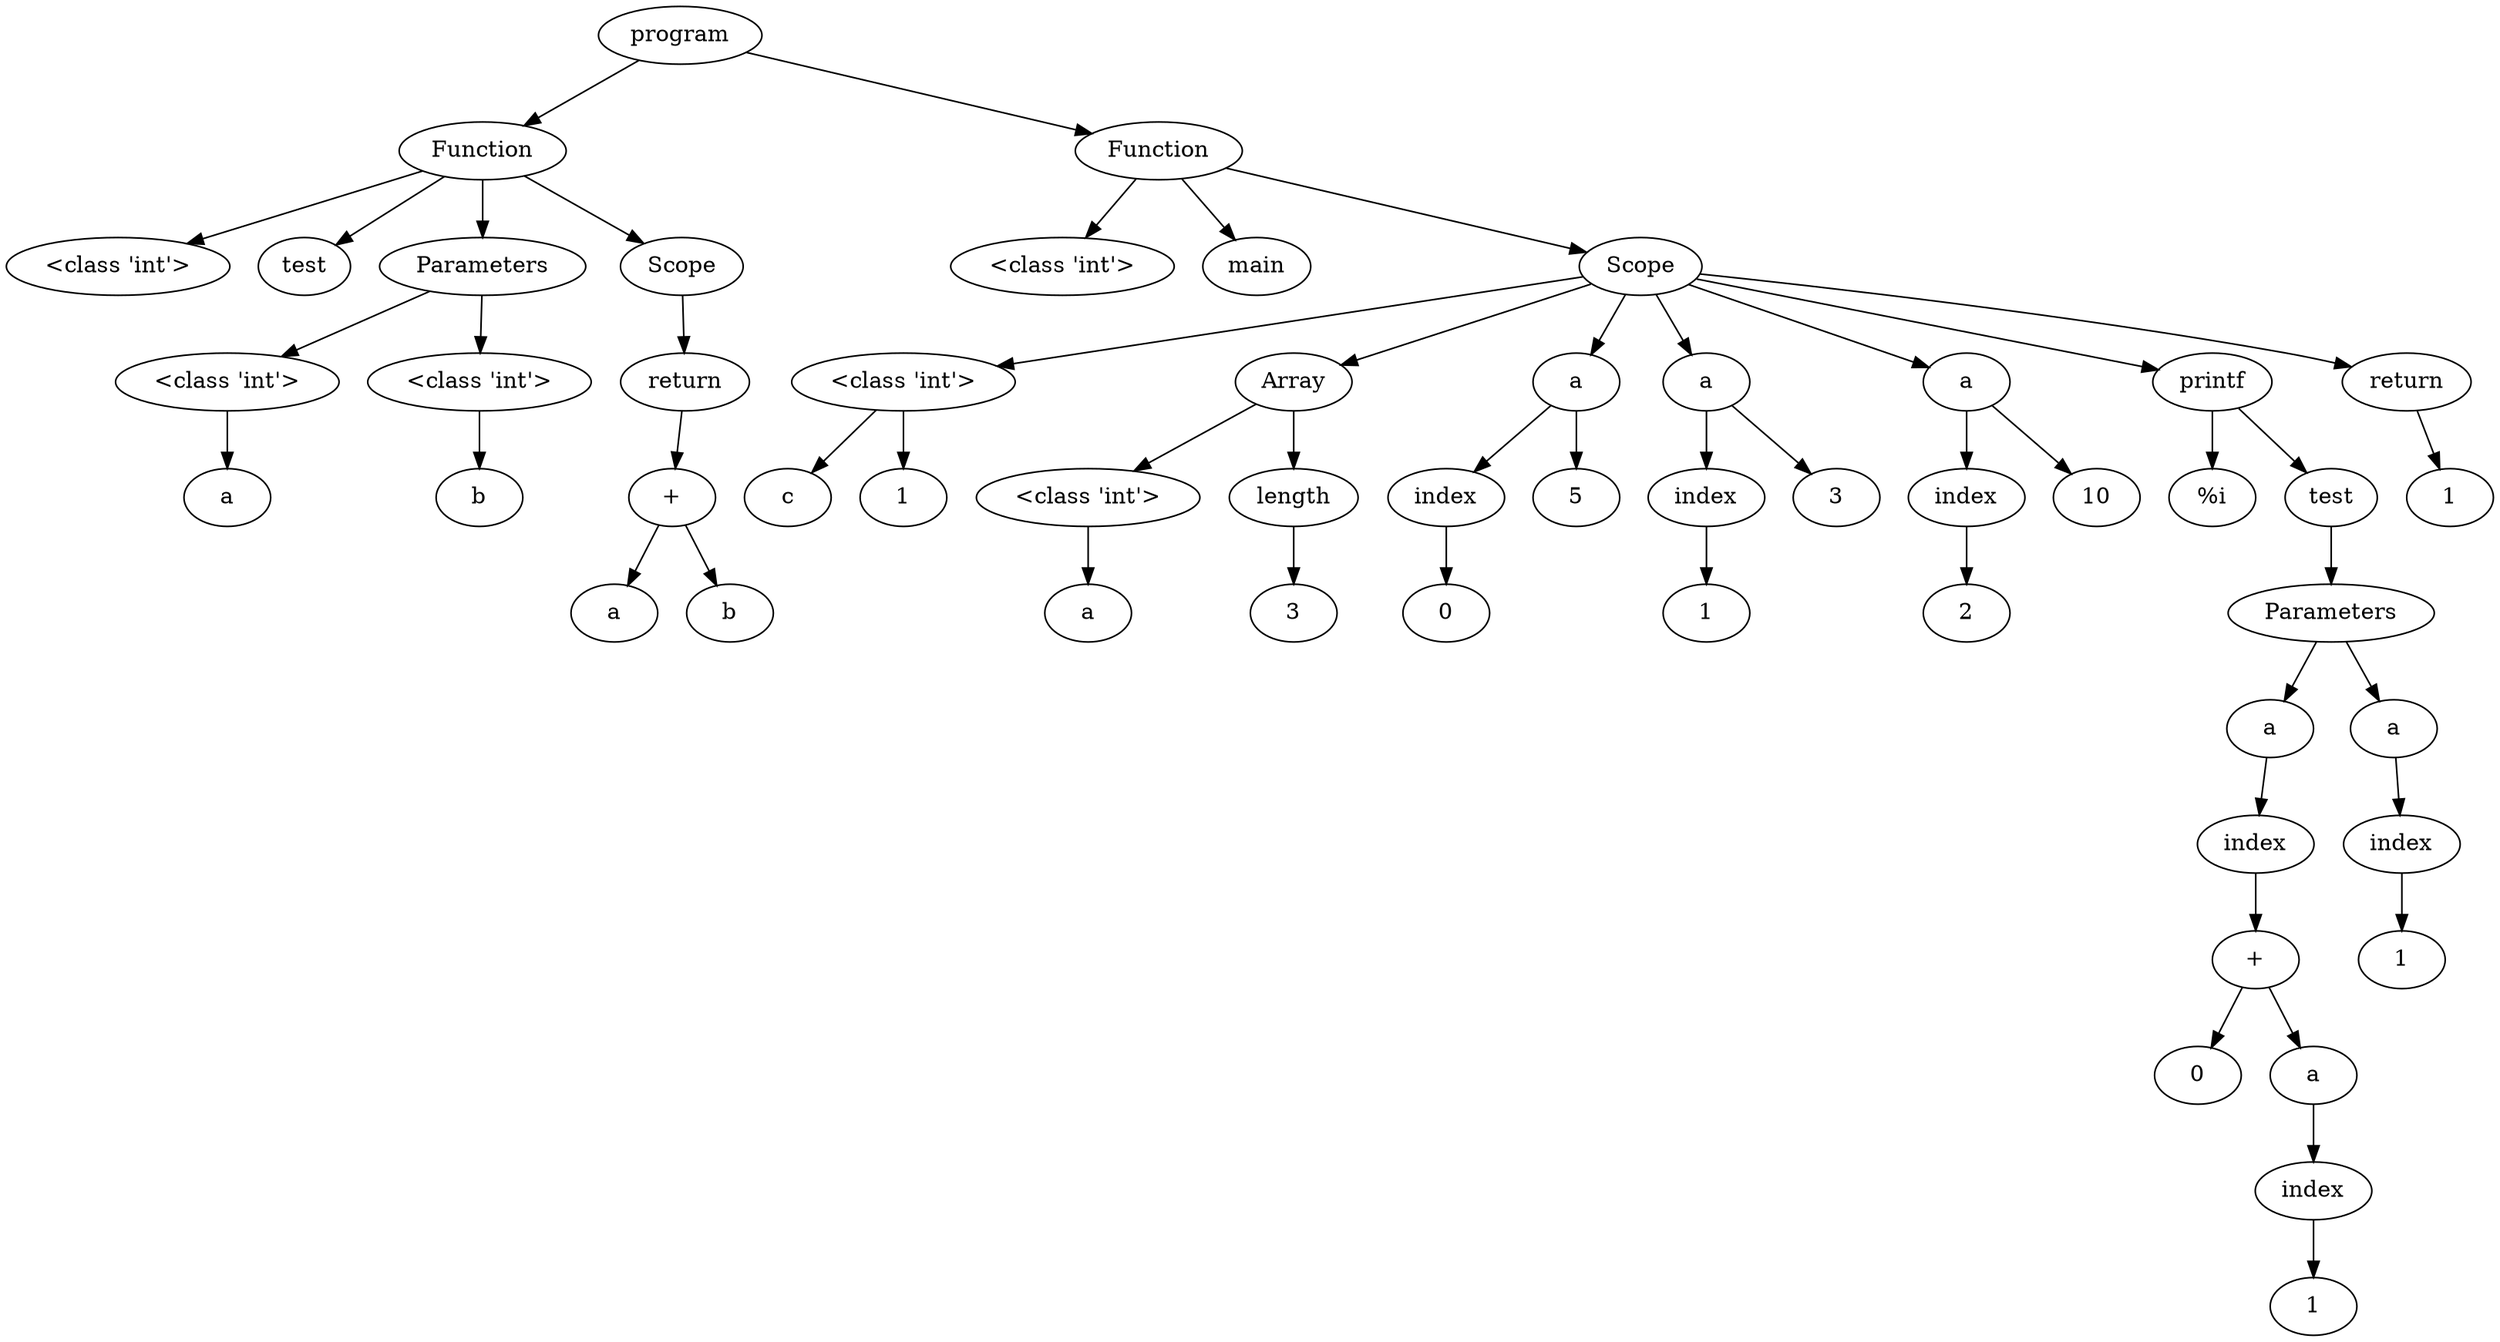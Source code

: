 digraph G { 
"<AST.AST object at 0x000001B7C41D74C0> (0)"[label="program"]
"<AST.ASTFunction object at 0x000001B7C41D7B50> (1)"[label="Function"]
"<AST.AST object at 0x000001B7C41D74C0> (0)"->"<AST.ASTFunction object at 0x000001B7C41D7B50> (1)"
"<AST.ASTFunction object at 0x000001B7C41D7B50> (1)"[label="Function"]
"<AST.ASTDataType object at 0x000001B7C41D7A30> (2)"[label="<class 'int'>"]
"<AST.ASTFunction object at 0x000001B7C41D7B50> (1)"->"<AST.ASTDataType object at 0x000001B7C41D7A30> (2)"
"<AST.ASTFunctionName object at 0x000001B7C41D70A0> (2)"[label="test"]
"<AST.ASTFunction object at 0x000001B7C41D7B50> (1)"->"<AST.ASTFunctionName object at 0x000001B7C41D70A0> (2)"
"<AST.ASTParameters object at 0x000001B7C41D7F40> (2)"[label="Parameters"]
"<AST.ASTFunction object at 0x000001B7C41D7B50> (1)"->"<AST.ASTParameters object at 0x000001B7C41D7F40> (2)"
"<AST.ASTParameters object at 0x000001B7C41D7F40> (2)"[label="Parameters"]
"<AST.ASTDataType object at 0x000001B7C41D73A0> (3)"[label="<class 'int'>"]
"<AST.ASTParameters object at 0x000001B7C41D7F40> (2)"->"<AST.ASTDataType object at 0x000001B7C41D73A0> (3)"
"<AST.ASTDataType object at 0x000001B7C41D73A0> (3)"[label="<class 'int'>"]
"<AST.ASTVariable object at 0x000001B7C41D72E0> (4)"[label="a"]
"<AST.ASTDataType object at 0x000001B7C41D73A0> (3)"->"<AST.ASTVariable object at 0x000001B7C41D72E0> (4)"
"<AST.ASTDataType object at 0x000001B7C41D7430> (3)"[label="<class 'int'>"]
"<AST.ASTParameters object at 0x000001B7C41D7F40> (2)"->"<AST.ASTDataType object at 0x000001B7C41D7430> (3)"
"<AST.ASTDataType object at 0x000001B7C41D7430> (3)"[label="<class 'int'>"]
"<AST.ASTVariable object at 0x000001B7C41D7910> (4)"[label="b"]
"<AST.ASTDataType object at 0x000001B7C41D7430> (3)"->"<AST.ASTVariable object at 0x000001B7C41D7910> (4)"
"<AST.ASTScope object at 0x000001B7C41D7160> (2)"[label="Scope"]
"<AST.ASTFunction object at 0x000001B7C41D7B50> (1)"->"<AST.ASTScope object at 0x000001B7C41D7160> (2)"
"<AST.ASTScope object at 0x000001B7C41D7160> (2)"[label="Scope"]
"<AST.ASTReturn object at 0x000001B7C41D7DF0> (3)"[label="return"]
"<AST.ASTScope object at 0x000001B7C41D7160> (2)"->"<AST.ASTReturn object at 0x000001B7C41D7DF0> (3)"
"<AST.ASTReturn object at 0x000001B7C41D7DF0> (3)"[label="return"]
"<AST.ASTOperator object at 0x000001B7C41D7F10> (4)"[label="+"]
"<AST.ASTReturn object at 0x000001B7C41D7DF0> (3)"->"<AST.ASTOperator object at 0x000001B7C41D7F10> (4)"
"<AST.ASTOperator object at 0x000001B7C41D7F10> (4)"[label="+"]
"<AST.ASTVariable object at 0x000001B7C41D7E20> (5)"[label="a"]
"<AST.ASTOperator object at 0x000001B7C41D7F10> (4)"->"<AST.ASTVariable object at 0x000001B7C41D7E20> (5)"
"<AST.ASTVariable object at 0x000001B7C41D74F0> (5)"[label="b"]
"<AST.ASTOperator object at 0x000001B7C41D7F10> (4)"->"<AST.ASTVariable object at 0x000001B7C41D74F0> (5)"
"<AST.ASTFunction object at 0x000001B7C41D7490> (1)"[label="Function"]
"<AST.AST object at 0x000001B7C41D74C0> (0)"->"<AST.ASTFunction object at 0x000001B7C41D7490> (1)"
"<AST.ASTFunction object at 0x000001B7C41D7490> (1)"[label="Function"]
"<AST.ASTDataType object at 0x000001B7C41D7280> (2)"[label="<class 'int'>"]
"<AST.ASTFunction object at 0x000001B7C41D7490> (1)"->"<AST.ASTDataType object at 0x000001B7C41D7280> (2)"
"<AST.ASTFunctionName object at 0x000001B7C41D7670> (2)"[label="main"]
"<AST.ASTFunction object at 0x000001B7C41D7490> (1)"->"<AST.ASTFunctionName object at 0x000001B7C41D7670> (2)"
"<AST.ASTScope object at 0x000001B7C41D7400> (2)"[label="Scope"]
"<AST.ASTFunction object at 0x000001B7C41D7490> (1)"->"<AST.ASTScope object at 0x000001B7C41D7400> (2)"
"<AST.ASTScope object at 0x000001B7C41D7400> (2)"[label="Scope"]
"<AST.ASTDataType object at 0x000001B7C41D7730> (3)"[label="<class 'int'>"]
"<AST.ASTScope object at 0x000001B7C41D7400> (2)"->"<AST.ASTDataType object at 0x000001B7C41D7730> (3)"
"<AST.ASTDataType object at 0x000001B7C41D7730> (3)"[label="<class 'int'>"]
"<AST.ASTVariable object at 0x000001B7C41D7EE0> (4)"[label="c"]
"<AST.ASTDataType object at 0x000001B7C41D7730> (3)"->"<AST.ASTVariable object at 0x000001B7C41D7EE0> (4)"
"<AST.ASTInt object at 0x000001B7C41C7FA0> (4)"[label="1"]
"<AST.ASTDataType object at 0x000001B7C41D7730> (3)"->"<AST.ASTInt object at 0x000001B7C41C7FA0> (4)"
"<AST.ASTArray object at 0x000001B7C41C7DC0> (3)"[label="Array"]
"<AST.ASTScope object at 0x000001B7C41D7400> (2)"->"<AST.ASTArray object at 0x000001B7C41C7DC0> (3)"
"<AST.ASTArray object at 0x000001B7C41C7DC0> (3)"[label="Array"]
"<AST.ASTDataType object at 0x000001B7C41C7EE0> (4)"[label="<class 'int'>"]
"<AST.ASTArray object at 0x000001B7C41C7DC0> (3)"->"<AST.ASTDataType object at 0x000001B7C41C7EE0> (4)"
"<AST.ASTDataType object at 0x000001B7C41C7EE0> (4)"[label="<class 'int'>"]
"<AST.ASTVariable object at 0x000001B7C41C7F10> (5)"[label="a"]
"<AST.ASTDataType object at 0x000001B7C41C7EE0> (4)"->"<AST.ASTVariable object at 0x000001B7C41C7F10> (5)"
"<AST.ASTArrayLength object at 0x000001B7C41C7DF0> (4)"[label="length"]
"<AST.ASTArray object at 0x000001B7C41C7DC0> (3)"->"<AST.ASTArrayLength object at 0x000001B7C41C7DF0> (4)"
"<AST.ASTArrayLength object at 0x000001B7C41C7DF0> (4)"[label="length"]
"<AST.ASTInt object at 0x000001B7C41C7D60> (5)"[label="3"]
"<AST.ASTArrayLength object at 0x000001B7C41C7DF0> (4)"->"<AST.ASTInt object at 0x000001B7C41C7D60> (5)"
"<AST.ASTVariable object at 0x000001B7C41C7D00> (3)"[label="a"]
"<AST.ASTScope object at 0x000001B7C41D7400> (2)"->"<AST.ASTVariable object at 0x000001B7C41C7D00> (3)"
"<AST.ASTVariable object at 0x000001B7C41C7D00> (3)"[label="a"]
"<AST.ASTArrayIndex object at 0x000001B7C41C7C10> (4)"[label="index"]
"<AST.ASTVariable object at 0x000001B7C41C7D00> (3)"->"<AST.ASTArrayIndex object at 0x000001B7C41C7C10> (4)"
"<AST.ASTArrayIndex object at 0x000001B7C41C7C10> (4)"[label="index"]
"<AST.ASTInt object at 0x000001B7C41C7C70> (5)"[label="0"]
"<AST.ASTArrayIndex object at 0x000001B7C41C7C10> (4)"->"<AST.ASTInt object at 0x000001B7C41C7C70> (5)"
"<AST.ASTInt object at 0x000001B7C41C7BB0> (4)"[label="5"]
"<AST.ASTVariable object at 0x000001B7C41C7D00> (3)"->"<AST.ASTInt object at 0x000001B7C41C7BB0> (4)"
"<AST.ASTVariable object at 0x000001B7C41C7B50> (3)"[label="a"]
"<AST.ASTScope object at 0x000001B7C41D7400> (2)"->"<AST.ASTVariable object at 0x000001B7C41C7B50> (3)"
"<AST.ASTVariable object at 0x000001B7C41C7B50> (3)"[label="a"]
"<AST.ASTArrayIndex object at 0x000001B7C41C7AF0> (4)"[label="index"]
"<AST.ASTVariable object at 0x000001B7C41C7B50> (3)"->"<AST.ASTArrayIndex object at 0x000001B7C41C7AF0> (4)"
"<AST.ASTArrayIndex object at 0x000001B7C41C7AF0> (4)"[label="index"]
"<AST.ASTInt object at 0x000001B7C41C7A90> (5)"[label="1"]
"<AST.ASTArrayIndex object at 0x000001B7C41C7AF0> (4)"->"<AST.ASTInt object at 0x000001B7C41C7A90> (5)"
"<AST.ASTInt object at 0x000001B7C41C7A30> (4)"[label="3"]
"<AST.ASTVariable object at 0x000001B7C41C7B50> (3)"->"<AST.ASTInt object at 0x000001B7C41C7A30> (4)"
"<AST.ASTVariable object at 0x000001B7C41C79D0> (3)"[label="a"]
"<AST.ASTScope object at 0x000001B7C41D7400> (2)"->"<AST.ASTVariable object at 0x000001B7C41C79D0> (3)"
"<AST.ASTVariable object at 0x000001B7C41C79D0> (3)"[label="a"]
"<AST.ASTArrayIndex object at 0x000001B7C41C7970> (4)"[label="index"]
"<AST.ASTVariable object at 0x000001B7C41C79D0> (3)"->"<AST.ASTArrayIndex object at 0x000001B7C41C7970> (4)"
"<AST.ASTArrayIndex object at 0x000001B7C41C7970> (4)"[label="index"]
"<AST.ASTInt object at 0x000001B7C41C7910> (5)"[label="2"]
"<AST.ASTArrayIndex object at 0x000001B7C41C7970> (4)"->"<AST.ASTInt object at 0x000001B7C41C7910> (5)"
"<AST.ASTInt object at 0x000001B7C41C78B0> (4)"[label="10"]
"<AST.ASTVariable object at 0x000001B7C41C79D0> (3)"->"<AST.ASTInt object at 0x000001B7C41C78B0> (4)"
"<AST.ASTPrintf object at 0x000001B7C41C7850> (3)"[label="printf"]
"<AST.ASTScope object at 0x000001B7C41D7400> (2)"->"<AST.ASTPrintf object at 0x000001B7C41C7850> (3)"
"<AST.ASTPrintf object at 0x000001B7C41C7850> (3)"[label="printf"]
"<AST.ASTText object at 0x000001B7C41C77F0> (4)"[label="%i"]
"<AST.ASTPrintf object at 0x000001B7C41C7850> (3)"->"<AST.ASTText object at 0x000001B7C41C77F0> (4)"
"<AST.ASTFunctionName object at 0x000001B7C41C7760> (4)"[label="test"]
"<AST.ASTPrintf object at 0x000001B7C41C7850> (3)"->"<AST.ASTFunctionName object at 0x000001B7C41C7760> (4)"
"<AST.ASTFunctionName object at 0x000001B7C41C7760> (4)"[label="test"]
"<AST.ASTParameters object at 0x000001B7C41C7700> (5)"[label="Parameters"]
"<AST.ASTFunctionName object at 0x000001B7C41C7760> (4)"->"<AST.ASTParameters object at 0x000001B7C41C7700> (5)"
"<AST.ASTParameters object at 0x000001B7C41C7700> (5)"[label="Parameters"]
"<AST.ASTVariable object at 0x000001B7C41C7670> (6)"[label="a"]
"<AST.ASTParameters object at 0x000001B7C41C7700> (5)"->"<AST.ASTVariable object at 0x000001B7C41C7670> (6)"
"<AST.ASTVariable object at 0x000001B7C41C7670> (6)"[label="a"]
"<AST.ASTArrayIndex object at 0x000001B7C41C7610> (7)"[label="index"]
"<AST.ASTVariable object at 0x000001B7C41C7670> (6)"->"<AST.ASTArrayIndex object at 0x000001B7C41C7610> (7)"
"<AST.ASTArrayIndex object at 0x000001B7C41C7610> (7)"[label="index"]
"<AST.ASTOperator object at 0x000001B7C41C7430> (8)"[label="+"]
"<AST.ASTArrayIndex object at 0x000001B7C41C7610> (7)"->"<AST.ASTOperator object at 0x000001B7C41C7430> (8)"
"<AST.ASTOperator object at 0x000001B7C41C7430> (8)"[label="+"]
"<AST.ASTInt object at 0x000001B7C41C75B0> (9)"[label="0"]
"<AST.ASTOperator object at 0x000001B7C41C7430> (8)"->"<AST.ASTInt object at 0x000001B7C41C75B0> (9)"
"<AST.ASTVariable object at 0x000001B7C41C7550> (9)"[label="a"]
"<AST.ASTOperator object at 0x000001B7C41C7430> (8)"->"<AST.ASTVariable object at 0x000001B7C41C7550> (9)"
"<AST.ASTVariable object at 0x000001B7C41C7550> (9)"[label="a"]
"<AST.ASTArrayIndex object at 0x000001B7C41C74F0> (10)"[label="index"]
"<AST.ASTVariable object at 0x000001B7C41C7550> (9)"->"<AST.ASTArrayIndex object at 0x000001B7C41C74F0> (10)"
"<AST.ASTArrayIndex object at 0x000001B7C41C74F0> (10)"[label="index"]
"<AST.ASTInt object at 0x000001B7C41C7490> (11)"[label="1"]
"<AST.ASTArrayIndex object at 0x000001B7C41C74F0> (10)"->"<AST.ASTInt object at 0x000001B7C41C7490> (11)"
"<AST.ASTVariable object at 0x000001B7C41C73D0> (6)"[label="a"]
"<AST.ASTParameters object at 0x000001B7C41C7700> (5)"->"<AST.ASTVariable object at 0x000001B7C41C73D0> (6)"
"<AST.ASTVariable object at 0x000001B7C41C73D0> (6)"[label="a"]
"<AST.ASTArrayIndex object at 0x000001B7C41C7370> (7)"[label="index"]
"<AST.ASTVariable object at 0x000001B7C41C73D0> (6)"->"<AST.ASTArrayIndex object at 0x000001B7C41C7370> (7)"
"<AST.ASTArrayIndex object at 0x000001B7C41C7370> (7)"[label="index"]
"<AST.ASTInt object at 0x000001B7C41C7310> (8)"[label="1"]
"<AST.ASTArrayIndex object at 0x000001B7C41C7370> (7)"->"<AST.ASTInt object at 0x000001B7C41C7310> (8)"
"<AST.ASTReturn object at 0x000001B7C41C7790> (3)"[label="return"]
"<AST.ASTScope object at 0x000001B7C41D7400> (2)"->"<AST.ASTReturn object at 0x000001B7C41C7790> (3)"
"<AST.ASTReturn object at 0x000001B7C41C7790> (3)"[label="return"]
"<AST.ASTInt object at 0x000001B7C41C72B0> (4)"[label="1"]
"<AST.ASTReturn object at 0x000001B7C41C7790> (3)"->"<AST.ASTInt object at 0x000001B7C41C72B0> (4)"
}
